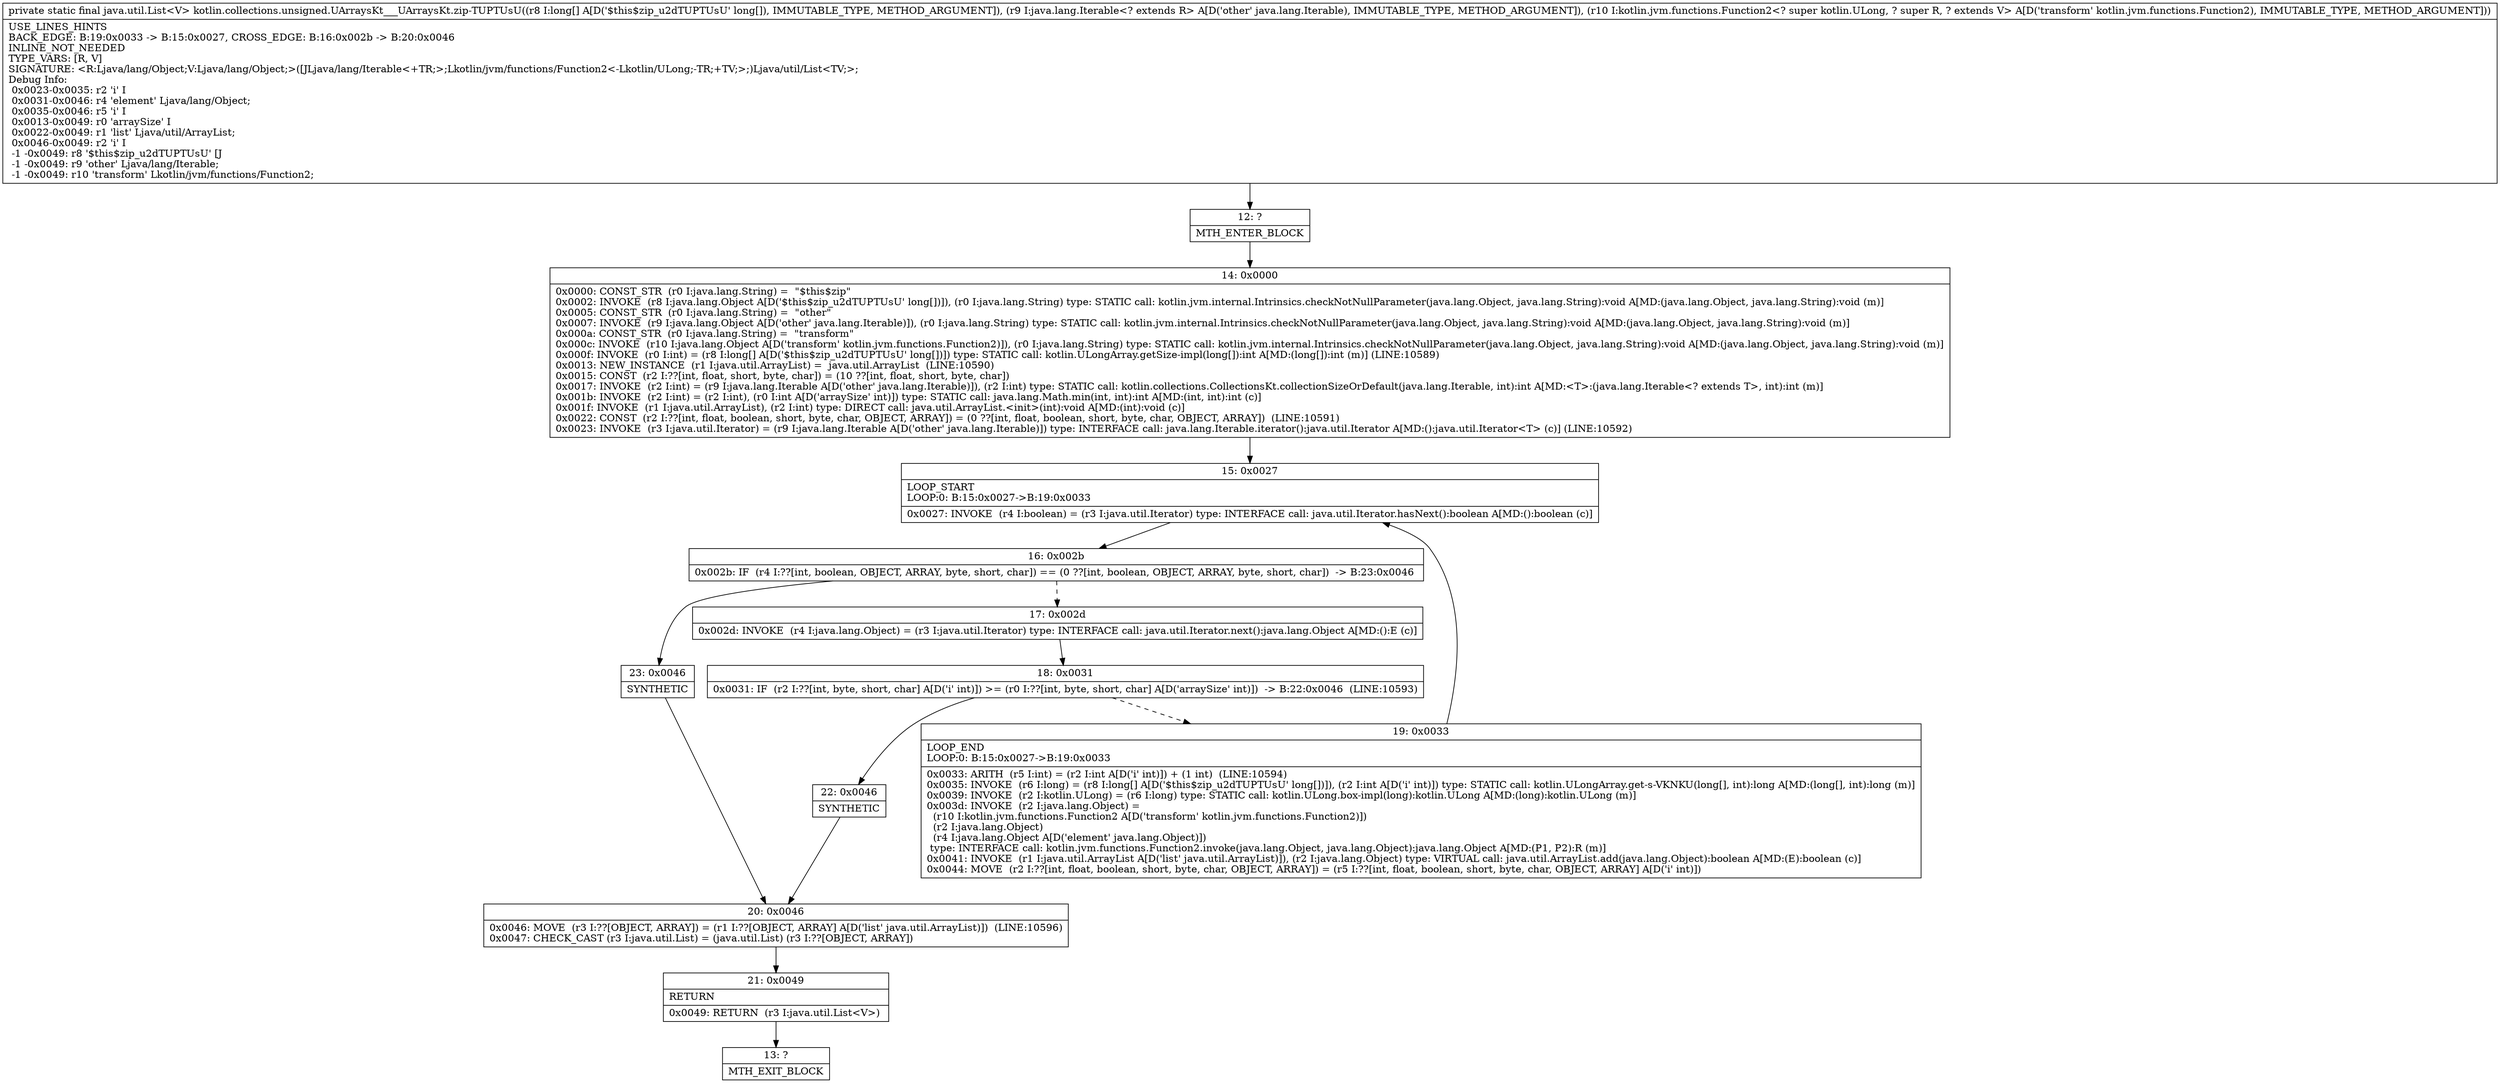 digraph "CFG forkotlin.collections.unsigned.UArraysKt___UArraysKt.zip\-TUPTUsU([JLjava\/lang\/Iterable;Lkotlin\/jvm\/functions\/Function2;)Ljava\/util\/List;" {
Node_12 [shape=record,label="{12\:\ ?|MTH_ENTER_BLOCK\l}"];
Node_14 [shape=record,label="{14\:\ 0x0000|0x0000: CONST_STR  (r0 I:java.lang.String) =  \"$this$zip\" \l0x0002: INVOKE  (r8 I:java.lang.Object A[D('$this$zip_u2dTUPTUsU' long[])]), (r0 I:java.lang.String) type: STATIC call: kotlin.jvm.internal.Intrinsics.checkNotNullParameter(java.lang.Object, java.lang.String):void A[MD:(java.lang.Object, java.lang.String):void (m)]\l0x0005: CONST_STR  (r0 I:java.lang.String) =  \"other\" \l0x0007: INVOKE  (r9 I:java.lang.Object A[D('other' java.lang.Iterable)]), (r0 I:java.lang.String) type: STATIC call: kotlin.jvm.internal.Intrinsics.checkNotNullParameter(java.lang.Object, java.lang.String):void A[MD:(java.lang.Object, java.lang.String):void (m)]\l0x000a: CONST_STR  (r0 I:java.lang.String) =  \"transform\" \l0x000c: INVOKE  (r10 I:java.lang.Object A[D('transform' kotlin.jvm.functions.Function2)]), (r0 I:java.lang.String) type: STATIC call: kotlin.jvm.internal.Intrinsics.checkNotNullParameter(java.lang.Object, java.lang.String):void A[MD:(java.lang.Object, java.lang.String):void (m)]\l0x000f: INVOKE  (r0 I:int) = (r8 I:long[] A[D('$this$zip_u2dTUPTUsU' long[])]) type: STATIC call: kotlin.ULongArray.getSize\-impl(long[]):int A[MD:(long[]):int (m)] (LINE:10589)\l0x0013: NEW_INSTANCE  (r1 I:java.util.ArrayList) =  java.util.ArrayList  (LINE:10590)\l0x0015: CONST  (r2 I:??[int, float, short, byte, char]) = (10 ??[int, float, short, byte, char]) \l0x0017: INVOKE  (r2 I:int) = (r9 I:java.lang.Iterable A[D('other' java.lang.Iterable)]), (r2 I:int) type: STATIC call: kotlin.collections.CollectionsKt.collectionSizeOrDefault(java.lang.Iterable, int):int A[MD:\<T\>:(java.lang.Iterable\<? extends T\>, int):int (m)]\l0x001b: INVOKE  (r2 I:int) = (r2 I:int), (r0 I:int A[D('arraySize' int)]) type: STATIC call: java.lang.Math.min(int, int):int A[MD:(int, int):int (c)]\l0x001f: INVOKE  (r1 I:java.util.ArrayList), (r2 I:int) type: DIRECT call: java.util.ArrayList.\<init\>(int):void A[MD:(int):void (c)]\l0x0022: CONST  (r2 I:??[int, float, boolean, short, byte, char, OBJECT, ARRAY]) = (0 ??[int, float, boolean, short, byte, char, OBJECT, ARRAY])  (LINE:10591)\l0x0023: INVOKE  (r3 I:java.util.Iterator) = (r9 I:java.lang.Iterable A[D('other' java.lang.Iterable)]) type: INTERFACE call: java.lang.Iterable.iterator():java.util.Iterator A[MD:():java.util.Iterator\<T\> (c)] (LINE:10592)\l}"];
Node_15 [shape=record,label="{15\:\ 0x0027|LOOP_START\lLOOP:0: B:15:0x0027\-\>B:19:0x0033\l|0x0027: INVOKE  (r4 I:boolean) = (r3 I:java.util.Iterator) type: INTERFACE call: java.util.Iterator.hasNext():boolean A[MD:():boolean (c)]\l}"];
Node_16 [shape=record,label="{16\:\ 0x002b|0x002b: IF  (r4 I:??[int, boolean, OBJECT, ARRAY, byte, short, char]) == (0 ??[int, boolean, OBJECT, ARRAY, byte, short, char])  \-\> B:23:0x0046 \l}"];
Node_17 [shape=record,label="{17\:\ 0x002d|0x002d: INVOKE  (r4 I:java.lang.Object) = (r3 I:java.util.Iterator) type: INTERFACE call: java.util.Iterator.next():java.lang.Object A[MD:():E (c)]\l}"];
Node_18 [shape=record,label="{18\:\ 0x0031|0x0031: IF  (r2 I:??[int, byte, short, char] A[D('i' int)]) \>= (r0 I:??[int, byte, short, char] A[D('arraySize' int)])  \-\> B:22:0x0046  (LINE:10593)\l}"];
Node_19 [shape=record,label="{19\:\ 0x0033|LOOP_END\lLOOP:0: B:15:0x0027\-\>B:19:0x0033\l|0x0033: ARITH  (r5 I:int) = (r2 I:int A[D('i' int)]) + (1 int)  (LINE:10594)\l0x0035: INVOKE  (r6 I:long) = (r8 I:long[] A[D('$this$zip_u2dTUPTUsU' long[])]), (r2 I:int A[D('i' int)]) type: STATIC call: kotlin.ULongArray.get\-s\-VKNKU(long[], int):long A[MD:(long[], int):long (m)]\l0x0039: INVOKE  (r2 I:kotlin.ULong) = (r6 I:long) type: STATIC call: kotlin.ULong.box\-impl(long):kotlin.ULong A[MD:(long):kotlin.ULong (m)]\l0x003d: INVOKE  (r2 I:java.lang.Object) = \l  (r10 I:kotlin.jvm.functions.Function2 A[D('transform' kotlin.jvm.functions.Function2)])\l  (r2 I:java.lang.Object)\l  (r4 I:java.lang.Object A[D('element' java.lang.Object)])\l type: INTERFACE call: kotlin.jvm.functions.Function2.invoke(java.lang.Object, java.lang.Object):java.lang.Object A[MD:(P1, P2):R (m)]\l0x0041: INVOKE  (r1 I:java.util.ArrayList A[D('list' java.util.ArrayList)]), (r2 I:java.lang.Object) type: VIRTUAL call: java.util.ArrayList.add(java.lang.Object):boolean A[MD:(E):boolean (c)]\l0x0044: MOVE  (r2 I:??[int, float, boolean, short, byte, char, OBJECT, ARRAY]) = (r5 I:??[int, float, boolean, short, byte, char, OBJECT, ARRAY] A[D('i' int)]) \l}"];
Node_22 [shape=record,label="{22\:\ 0x0046|SYNTHETIC\l}"];
Node_20 [shape=record,label="{20\:\ 0x0046|0x0046: MOVE  (r3 I:??[OBJECT, ARRAY]) = (r1 I:??[OBJECT, ARRAY] A[D('list' java.util.ArrayList)])  (LINE:10596)\l0x0047: CHECK_CAST (r3 I:java.util.List) = (java.util.List) (r3 I:??[OBJECT, ARRAY]) \l}"];
Node_21 [shape=record,label="{21\:\ 0x0049|RETURN\l|0x0049: RETURN  (r3 I:java.util.List\<V\>) \l}"];
Node_13 [shape=record,label="{13\:\ ?|MTH_EXIT_BLOCK\l}"];
Node_23 [shape=record,label="{23\:\ 0x0046|SYNTHETIC\l}"];
MethodNode[shape=record,label="{private static final java.util.List\<V\> kotlin.collections.unsigned.UArraysKt___UArraysKt.zip\-TUPTUsU((r8 I:long[] A[D('$this$zip_u2dTUPTUsU' long[]), IMMUTABLE_TYPE, METHOD_ARGUMENT]), (r9 I:java.lang.Iterable\<? extends R\> A[D('other' java.lang.Iterable), IMMUTABLE_TYPE, METHOD_ARGUMENT]), (r10 I:kotlin.jvm.functions.Function2\<? super kotlin.ULong, ? super R, ? extends V\> A[D('transform' kotlin.jvm.functions.Function2), IMMUTABLE_TYPE, METHOD_ARGUMENT]))  | USE_LINES_HINTS\lBACK_EDGE: B:19:0x0033 \-\> B:15:0x0027, CROSS_EDGE: B:16:0x002b \-\> B:20:0x0046\lINLINE_NOT_NEEDED\lTYPE_VARS: [R, V]\lSIGNATURE: \<R:Ljava\/lang\/Object;V:Ljava\/lang\/Object;\>([JLjava\/lang\/Iterable\<+TR;\>;Lkotlin\/jvm\/functions\/Function2\<\-Lkotlin\/ULong;\-TR;+TV;\>;)Ljava\/util\/List\<TV;\>;\lDebug Info:\l  0x0023\-0x0035: r2 'i' I\l  0x0031\-0x0046: r4 'element' Ljava\/lang\/Object;\l  0x0035\-0x0046: r5 'i' I\l  0x0013\-0x0049: r0 'arraySize' I\l  0x0022\-0x0049: r1 'list' Ljava\/util\/ArrayList;\l  0x0046\-0x0049: r2 'i' I\l  \-1 \-0x0049: r8 '$this$zip_u2dTUPTUsU' [J\l  \-1 \-0x0049: r9 'other' Ljava\/lang\/Iterable;\l  \-1 \-0x0049: r10 'transform' Lkotlin\/jvm\/functions\/Function2;\l}"];
MethodNode -> Node_12;Node_12 -> Node_14;
Node_14 -> Node_15;
Node_15 -> Node_16;
Node_16 -> Node_17[style=dashed];
Node_16 -> Node_23;
Node_17 -> Node_18;
Node_18 -> Node_19[style=dashed];
Node_18 -> Node_22;
Node_19 -> Node_15;
Node_22 -> Node_20;
Node_20 -> Node_21;
Node_21 -> Node_13;
Node_23 -> Node_20;
}

